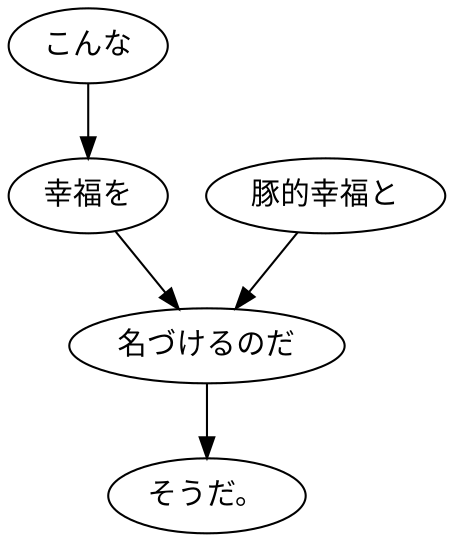 digraph graph6289 {
	node0 [label="こんな"];
	node1 [label="幸福を"];
	node2 [label="豚的幸福と"];
	node3 [label="名づけるのだ"];
	node4 [label="そうだ。"];
	node0 -> node1;
	node1 -> node3;
	node2 -> node3;
	node3 -> node4;
}
